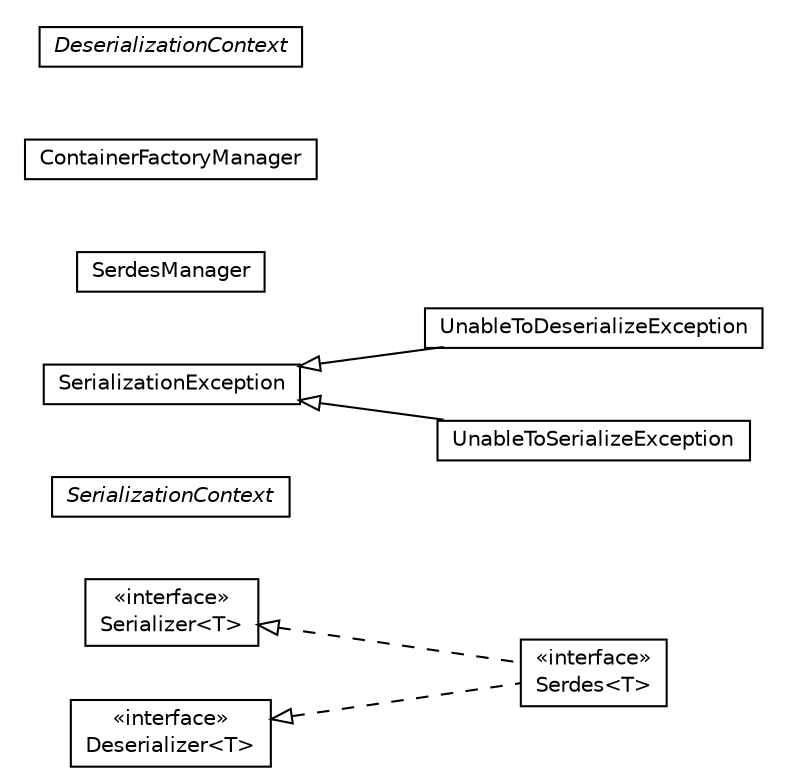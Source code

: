 #!/usr/local/bin/dot
#
# Class diagram 
# Generated by UMLGraph version R5_6-24-gf6e263 (http://www.umlgraph.org/)
#

digraph G {
	edge [fontname="Helvetica",fontsize=10,labelfontname="Helvetica",labelfontsize=10];
	node [fontname="Helvetica",fontsize=10,shape=plaintext];
	nodesep=0.25;
	ranksep=0.5;
	rankdir=LR;
	// org.turbogwt.net.serialization.client.Serializer<T>
	c389 [label=<<table title="org.turbogwt.net.serialization.client.Serializer" border="0" cellborder="1" cellspacing="0" cellpadding="2" port="p" href="./Serializer.html">
		<tr><td><table border="0" cellspacing="0" cellpadding="1">
<tr><td align="center" balign="center"> &#171;interface&#187; </td></tr>
<tr><td align="center" balign="center"> Serializer&lt;T&gt; </td></tr>
		</table></td></tr>
		</table>>, URL="./Serializer.html", fontname="Helvetica", fontcolor="black", fontsize=10.0];
	// org.turbogwt.net.serialization.client.SerializationContext
	c390 [label=<<table title="org.turbogwt.net.serialization.client.SerializationContext" border="0" cellborder="1" cellspacing="0" cellpadding="2" port="p" href="./SerializationContext.html">
		<tr><td><table border="0" cellspacing="0" cellpadding="1">
<tr><td align="center" balign="center"><font face="Helvetica-Oblique"> SerializationContext </font></td></tr>
		</table></td></tr>
		</table>>, URL="./SerializationContext.html", fontname="Helvetica", fontcolor="black", fontsize=10.0];
	// org.turbogwt.net.serialization.client.UnableToDeserializeException
	c391 [label=<<table title="org.turbogwt.net.serialization.client.UnableToDeserializeException" border="0" cellborder="1" cellspacing="0" cellpadding="2" port="p" href="./UnableToDeserializeException.html">
		<tr><td><table border="0" cellspacing="0" cellpadding="1">
<tr><td align="center" balign="center"> UnableToDeserializeException </td></tr>
		</table></td></tr>
		</table>>, URL="./UnableToDeserializeException.html", fontname="Helvetica", fontcolor="black", fontsize=10.0];
	// org.turbogwt.net.serialization.client.SerdesManager
	c392 [label=<<table title="org.turbogwt.net.serialization.client.SerdesManager" border="0" cellborder="1" cellspacing="0" cellpadding="2" port="p" href="./SerdesManager.html">
		<tr><td><table border="0" cellspacing="0" cellpadding="1">
<tr><td align="center" balign="center"> SerdesManager </td></tr>
		</table></td></tr>
		</table>>, URL="./SerdesManager.html", fontname="Helvetica", fontcolor="black", fontsize=10.0];
	// org.turbogwt.net.serialization.client.UnableToSerializeException
	c393 [label=<<table title="org.turbogwt.net.serialization.client.UnableToSerializeException" border="0" cellborder="1" cellspacing="0" cellpadding="2" port="p" href="./UnableToSerializeException.html">
		<tr><td><table border="0" cellspacing="0" cellpadding="1">
<tr><td align="center" balign="center"> UnableToSerializeException </td></tr>
		</table></td></tr>
		</table>>, URL="./UnableToSerializeException.html", fontname="Helvetica", fontcolor="black", fontsize=10.0];
	// org.turbogwt.net.serialization.client.SerializationException
	c394 [label=<<table title="org.turbogwt.net.serialization.client.SerializationException" border="0" cellborder="1" cellspacing="0" cellpadding="2" port="p" href="./SerializationException.html">
		<tr><td><table border="0" cellspacing="0" cellpadding="1">
<tr><td align="center" balign="center"> SerializationException </td></tr>
		</table></td></tr>
		</table>>, URL="./SerializationException.html", fontname="Helvetica", fontcolor="black", fontsize=10.0];
	// org.turbogwt.net.serialization.client.Deserializer<T>
	c395 [label=<<table title="org.turbogwt.net.serialization.client.Deserializer" border="0" cellborder="1" cellspacing="0" cellpadding="2" port="p" href="./Deserializer.html">
		<tr><td><table border="0" cellspacing="0" cellpadding="1">
<tr><td align="center" balign="center"> &#171;interface&#187; </td></tr>
<tr><td align="center" balign="center"> Deserializer&lt;T&gt; </td></tr>
		</table></td></tr>
		</table>>, URL="./Deserializer.html", fontname="Helvetica", fontcolor="black", fontsize=10.0];
	// org.turbogwt.net.serialization.client.ContainerFactoryManager
	c396 [label=<<table title="org.turbogwt.net.serialization.client.ContainerFactoryManager" border="0" cellborder="1" cellspacing="0" cellpadding="2" port="p" href="./ContainerFactoryManager.html">
		<tr><td><table border="0" cellspacing="0" cellpadding="1">
<tr><td align="center" balign="center"> ContainerFactoryManager </td></tr>
		</table></td></tr>
		</table>>, URL="./ContainerFactoryManager.html", fontname="Helvetica", fontcolor="black", fontsize=10.0];
	// org.turbogwt.net.serialization.client.DeserializationContext
	c397 [label=<<table title="org.turbogwt.net.serialization.client.DeserializationContext" border="0" cellborder="1" cellspacing="0" cellpadding="2" port="p" href="./DeserializationContext.html">
		<tr><td><table border="0" cellspacing="0" cellpadding="1">
<tr><td align="center" balign="center"><font face="Helvetica-Oblique"> DeserializationContext </font></td></tr>
		</table></td></tr>
		</table>>, URL="./DeserializationContext.html", fontname="Helvetica", fontcolor="black", fontsize=10.0];
	// org.turbogwt.net.serialization.client.Serdes<T>
	c398 [label=<<table title="org.turbogwt.net.serialization.client.Serdes" border="0" cellborder="1" cellspacing="0" cellpadding="2" port="p" href="./Serdes.html">
		<tr><td><table border="0" cellspacing="0" cellpadding="1">
<tr><td align="center" balign="center"> &#171;interface&#187; </td></tr>
<tr><td align="center" balign="center"> Serdes&lt;T&gt; </td></tr>
		</table></td></tr>
		</table>>, URL="./Serdes.html", fontname="Helvetica", fontcolor="black", fontsize=10.0];
	//org.turbogwt.net.serialization.client.UnableToDeserializeException extends org.turbogwt.net.serialization.client.SerializationException
	c394:p -> c391:p [dir=back,arrowtail=empty];
	//org.turbogwt.net.serialization.client.UnableToSerializeException extends org.turbogwt.net.serialization.client.SerializationException
	c394:p -> c393:p [dir=back,arrowtail=empty];
	//org.turbogwt.net.serialization.client.Serdes<T> implements org.turbogwt.net.serialization.client.Deserializer<T>
	c395:p -> c398:p [dir=back,arrowtail=empty,style=dashed];
	//org.turbogwt.net.serialization.client.Serdes<T> implements org.turbogwt.net.serialization.client.Serializer<T>
	c389:p -> c398:p [dir=back,arrowtail=empty,style=dashed];
}

